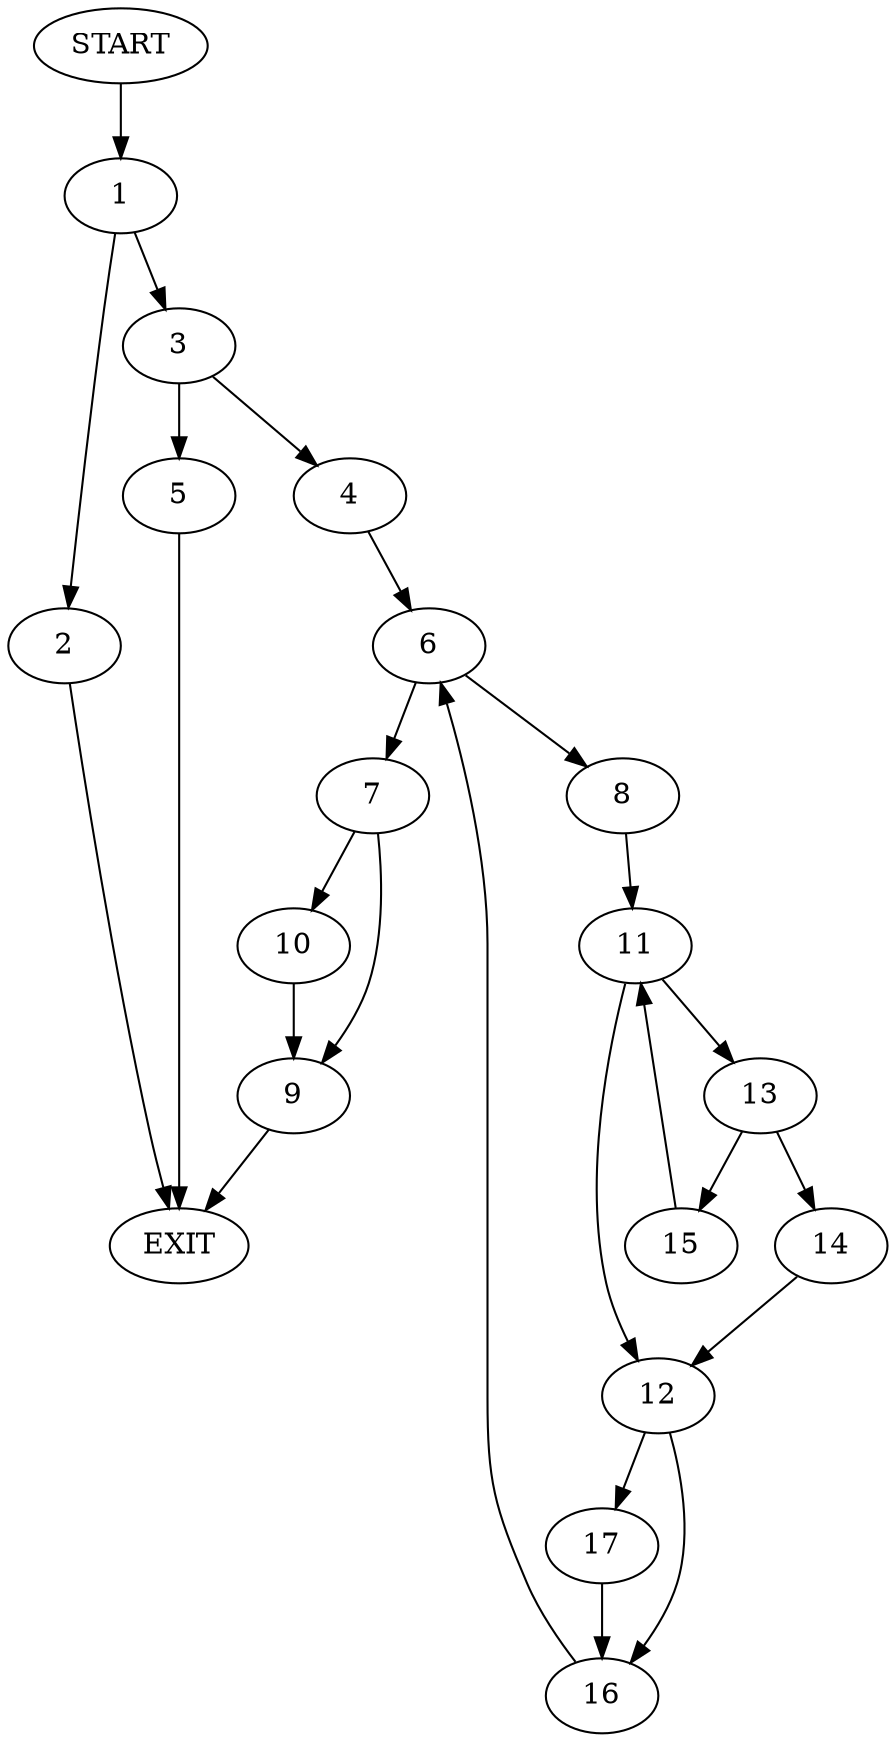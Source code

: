 digraph {
0 [label="START"]
18 [label="EXIT"]
0 -> 1
1 -> 2
1 -> 3
2 -> 18
3 -> 4
3 -> 5
4 -> 6
5 -> 18
6 -> 7
6 -> 8
7 -> 9
7 -> 10
8 -> 11
11 -> 12
11 -> 13
13 -> 14
13 -> 15
12 -> 16
12 -> 17
15 -> 11
14 -> 12
16 -> 6
17 -> 16
10 -> 9
9 -> 18
}
